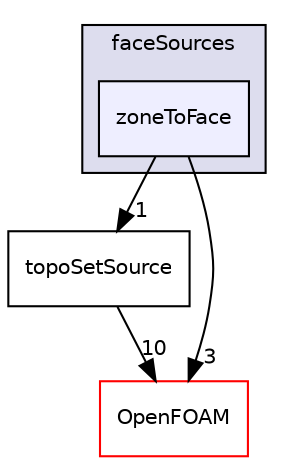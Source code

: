 digraph "src/meshTools/sets/faceSources/zoneToFace" {
  bgcolor=transparent;
  compound=true
  node [ fontsize="10", fontname="Helvetica"];
  edge [ labelfontsize="10", labelfontname="Helvetica"];
  subgraph clusterdir_ca21e004451e80f3d57c68df6e02dd61 {
    graph [ bgcolor="#ddddee", pencolor="black", label="faceSources" fontname="Helvetica", fontsize="10", URL="dir_ca21e004451e80f3d57c68df6e02dd61.html"]
  dir_d1359bfd13a8a523755a568c3cf02007 [shape=box, label="zoneToFace", style="filled", fillcolor="#eeeeff", pencolor="black", URL="dir_d1359bfd13a8a523755a568c3cf02007.html"];
  }
  dir_ffdc7a49b4414cf981ba8f0aa91f3c24 [shape=box label="topoSetSource" URL="dir_ffdc7a49b4414cf981ba8f0aa91f3c24.html"];
  dir_c5473ff19b20e6ec4dfe5c310b3778a8 [shape=box label="OpenFOAM" color="red" URL="dir_c5473ff19b20e6ec4dfe5c310b3778a8.html"];
  dir_ffdc7a49b4414cf981ba8f0aa91f3c24->dir_c5473ff19b20e6ec4dfe5c310b3778a8 [headlabel="10", labeldistance=1.5 headhref="dir_001865_001896.html"];
  dir_d1359bfd13a8a523755a568c3cf02007->dir_ffdc7a49b4414cf981ba8f0aa91f3c24 [headlabel="1", labeldistance=1.5 headhref="dir_001845_001865.html"];
  dir_d1359bfd13a8a523755a568c3cf02007->dir_c5473ff19b20e6ec4dfe5c310b3778a8 [headlabel="3", labeldistance=1.5 headhref="dir_001845_001896.html"];
}
